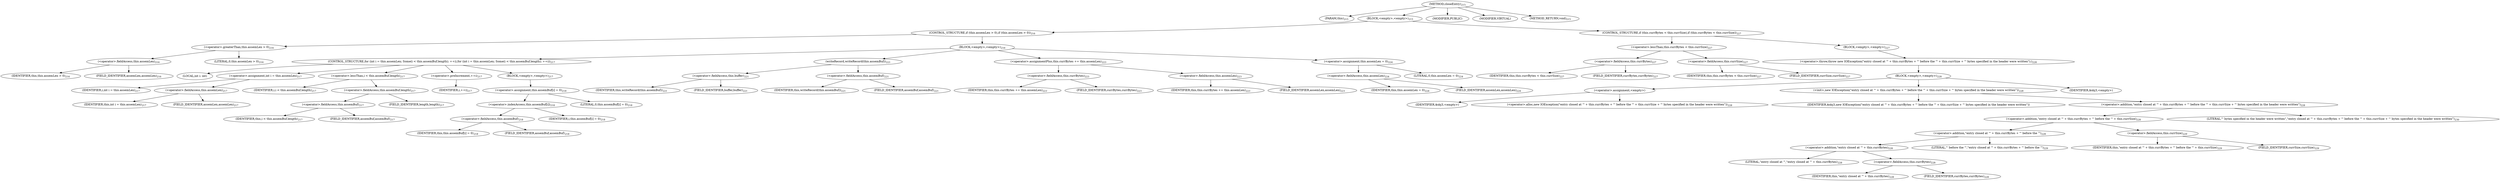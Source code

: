 digraph "closeEntry" {  
"381" [label = <(METHOD,closeEntry)<SUB>215</SUB>> ]
"42" [label = <(PARAM,this)<SUB>215</SUB>> ]
"382" [label = <(BLOCK,&lt;empty&gt;,&lt;empty&gt;)<SUB>215</SUB>> ]
"383" [label = <(CONTROL_STRUCTURE,if (this.assemLen &gt; 0),if (this.assemLen &gt; 0))<SUB>216</SUB>> ]
"384" [label = <(&lt;operator&gt;.greaterThan,this.assemLen &gt; 0)<SUB>216</SUB>> ]
"385" [label = <(&lt;operator&gt;.fieldAccess,this.assemLen)<SUB>216</SUB>> ]
"41" [label = <(IDENTIFIER,this,this.assemLen &gt; 0)<SUB>216</SUB>> ]
"386" [label = <(FIELD_IDENTIFIER,assemLen,assemLen)<SUB>216</SUB>> ]
"387" [label = <(LITERAL,0,this.assemLen &gt; 0)<SUB>216</SUB>> ]
"388" [label = <(BLOCK,&lt;empty&gt;,&lt;empty&gt;)<SUB>216</SUB>> ]
"389" [label = <(CONTROL_STRUCTURE,for (int i = this.assemLen; Some(i &lt; this.assemBuf.length); ++i),for (int i = this.assemLen; Some(i &lt; this.assemBuf.length); ++i))<SUB>217</SUB>> ]
"390" [label = <(LOCAL,int i: int)> ]
"391" [label = <(&lt;operator&gt;.assignment,int i = this.assemLen)<SUB>217</SUB>> ]
"392" [label = <(IDENTIFIER,i,int i = this.assemLen)<SUB>217</SUB>> ]
"393" [label = <(&lt;operator&gt;.fieldAccess,this.assemLen)<SUB>217</SUB>> ]
"43" [label = <(IDENTIFIER,this,int i = this.assemLen)<SUB>217</SUB>> ]
"394" [label = <(FIELD_IDENTIFIER,assemLen,assemLen)<SUB>217</SUB>> ]
"395" [label = <(&lt;operator&gt;.lessThan,i &lt; this.assemBuf.length)<SUB>217</SUB>> ]
"396" [label = <(IDENTIFIER,i,i &lt; this.assemBuf.length)<SUB>217</SUB>> ]
"397" [label = <(&lt;operator&gt;.fieldAccess,this.assemBuf.length)<SUB>217</SUB>> ]
"398" [label = <(&lt;operator&gt;.fieldAccess,this.assemBuf)<SUB>217</SUB>> ]
"44" [label = <(IDENTIFIER,this,i &lt; this.assemBuf.length)<SUB>217</SUB>> ]
"399" [label = <(FIELD_IDENTIFIER,assemBuf,assemBuf)<SUB>217</SUB>> ]
"400" [label = <(FIELD_IDENTIFIER,length,length)<SUB>217</SUB>> ]
"401" [label = <(&lt;operator&gt;.preIncrement,++i)<SUB>217</SUB>> ]
"402" [label = <(IDENTIFIER,i,++i)<SUB>217</SUB>> ]
"403" [label = <(BLOCK,&lt;empty&gt;,&lt;empty&gt;)<SUB>217</SUB>> ]
"404" [label = <(&lt;operator&gt;.assignment,this.assemBuf[i] = 0)<SUB>218</SUB>> ]
"405" [label = <(&lt;operator&gt;.indexAccess,this.assemBuf[i])<SUB>218</SUB>> ]
"406" [label = <(&lt;operator&gt;.fieldAccess,this.assemBuf)<SUB>218</SUB>> ]
"45" [label = <(IDENTIFIER,this,this.assemBuf[i] = 0)<SUB>218</SUB>> ]
"407" [label = <(FIELD_IDENTIFIER,assemBuf,assemBuf)<SUB>218</SUB>> ]
"408" [label = <(IDENTIFIER,i,this.assemBuf[i] = 0)<SUB>218</SUB>> ]
"409" [label = <(LITERAL,0,this.assemBuf[i] = 0)<SUB>218</SUB>> ]
"410" [label = <(writeRecord,writeRecord(this.assemBuf))<SUB>221</SUB>> ]
"411" [label = <(&lt;operator&gt;.fieldAccess,this.buffer)<SUB>221</SUB>> ]
"47" [label = <(IDENTIFIER,this,writeRecord(this.assemBuf))<SUB>221</SUB>> ]
"412" [label = <(FIELD_IDENTIFIER,buffer,buffer)<SUB>221</SUB>> ]
"413" [label = <(&lt;operator&gt;.fieldAccess,this.assemBuf)<SUB>221</SUB>> ]
"46" [label = <(IDENTIFIER,this,writeRecord(this.assemBuf))<SUB>221</SUB>> ]
"414" [label = <(FIELD_IDENTIFIER,assemBuf,assemBuf)<SUB>221</SUB>> ]
"415" [label = <(&lt;operator&gt;.assignmentPlus,this.currBytes += this.assemLen)<SUB>223</SUB>> ]
"416" [label = <(&lt;operator&gt;.fieldAccess,this.currBytes)<SUB>223</SUB>> ]
"48" [label = <(IDENTIFIER,this,this.currBytes += this.assemLen)<SUB>223</SUB>> ]
"417" [label = <(FIELD_IDENTIFIER,currBytes,currBytes)<SUB>223</SUB>> ]
"418" [label = <(&lt;operator&gt;.fieldAccess,this.assemLen)<SUB>223</SUB>> ]
"49" [label = <(IDENTIFIER,this,this.currBytes += this.assemLen)<SUB>223</SUB>> ]
"419" [label = <(FIELD_IDENTIFIER,assemLen,assemLen)<SUB>223</SUB>> ]
"420" [label = <(&lt;operator&gt;.assignment,this.assemLen = 0)<SUB>224</SUB>> ]
"421" [label = <(&lt;operator&gt;.fieldAccess,this.assemLen)<SUB>224</SUB>> ]
"50" [label = <(IDENTIFIER,this,this.assemLen = 0)<SUB>224</SUB>> ]
"422" [label = <(FIELD_IDENTIFIER,assemLen,assemLen)<SUB>224</SUB>> ]
"423" [label = <(LITERAL,0,this.assemLen = 0)<SUB>224</SUB>> ]
"424" [label = <(CONTROL_STRUCTURE,if (this.currBytes &lt; this.currSize),if (this.currBytes &lt; this.currSize))<SUB>227</SUB>> ]
"425" [label = <(&lt;operator&gt;.lessThan,this.currBytes &lt; this.currSize)<SUB>227</SUB>> ]
"426" [label = <(&lt;operator&gt;.fieldAccess,this.currBytes)<SUB>227</SUB>> ]
"51" [label = <(IDENTIFIER,this,this.currBytes &lt; this.currSize)<SUB>227</SUB>> ]
"427" [label = <(FIELD_IDENTIFIER,currBytes,currBytes)<SUB>227</SUB>> ]
"428" [label = <(&lt;operator&gt;.fieldAccess,this.currSize)<SUB>227</SUB>> ]
"52" [label = <(IDENTIFIER,this,this.currBytes &lt; this.currSize)<SUB>227</SUB>> ]
"429" [label = <(FIELD_IDENTIFIER,currSize,currSize)<SUB>227</SUB>> ]
"430" [label = <(BLOCK,&lt;empty&gt;,&lt;empty&gt;)<SUB>227</SUB>> ]
"431" [label = <(&lt;operator&gt;.throw,throw new IOException(&quot;entry closed at '&quot; + this.currBytes + &quot;' before the '&quot; + this.currSize + &quot;' bytes specified in the header were written&quot;);)<SUB>228</SUB>> ]
"432" [label = <(BLOCK,&lt;empty&gt;,&lt;empty&gt;)<SUB>228</SUB>> ]
"433" [label = <(&lt;operator&gt;.assignment,&lt;empty&gt;)> ]
"434" [label = <(IDENTIFIER,$obj3,&lt;empty&gt;)> ]
"435" [label = <(&lt;operator&gt;.alloc,new IOException(&quot;entry closed at '&quot; + this.currBytes + &quot;' before the '&quot; + this.currSize + &quot;' bytes specified in the header were written&quot;))<SUB>228</SUB>> ]
"436" [label = <(&lt;init&gt;,new IOException(&quot;entry closed at '&quot; + this.currBytes + &quot;' before the '&quot; + this.currSize + &quot;' bytes specified in the header were written&quot;))<SUB>228</SUB>> ]
"437" [label = <(IDENTIFIER,$obj3,new IOException(&quot;entry closed at '&quot; + this.currBytes + &quot;' before the '&quot; + this.currSize + &quot;' bytes specified in the header were written&quot;))> ]
"438" [label = <(&lt;operator&gt;.addition,&quot;entry closed at '&quot; + this.currBytes + &quot;' before the '&quot; + this.currSize + &quot;' bytes specified in the header were written&quot;)<SUB>228</SUB>> ]
"439" [label = <(&lt;operator&gt;.addition,&quot;entry closed at '&quot; + this.currBytes + &quot;' before the '&quot; + this.currSize)<SUB>228</SUB>> ]
"440" [label = <(&lt;operator&gt;.addition,&quot;entry closed at '&quot; + this.currBytes + &quot;' before the '&quot;)<SUB>228</SUB>> ]
"441" [label = <(&lt;operator&gt;.addition,&quot;entry closed at '&quot; + this.currBytes)<SUB>228</SUB>> ]
"442" [label = <(LITERAL,&quot;entry closed at '&quot;,&quot;entry closed at '&quot; + this.currBytes)<SUB>228</SUB>> ]
"443" [label = <(&lt;operator&gt;.fieldAccess,this.currBytes)<SUB>228</SUB>> ]
"53" [label = <(IDENTIFIER,this,&quot;entry closed at '&quot; + this.currBytes)<SUB>228</SUB>> ]
"444" [label = <(FIELD_IDENTIFIER,currBytes,currBytes)<SUB>228</SUB>> ]
"445" [label = <(LITERAL,&quot;' before the '&quot;,&quot;entry closed at '&quot; + this.currBytes + &quot;' before the '&quot;)<SUB>229</SUB>> ]
"446" [label = <(&lt;operator&gt;.fieldAccess,this.currSize)<SUB>229</SUB>> ]
"54" [label = <(IDENTIFIER,this,&quot;entry closed at '&quot; + this.currBytes + &quot;' before the '&quot; + this.currSize)<SUB>229</SUB>> ]
"447" [label = <(FIELD_IDENTIFIER,currSize,currSize)<SUB>229</SUB>> ]
"448" [label = <(LITERAL,&quot;' bytes specified in the header were written&quot;,&quot;entry closed at '&quot; + this.currBytes + &quot;' before the '&quot; + this.currSize + &quot;' bytes specified in the header were written&quot;)<SUB>230</SUB>> ]
"449" [label = <(IDENTIFIER,$obj3,&lt;empty&gt;)> ]
"450" [label = <(MODIFIER,PUBLIC)> ]
"451" [label = <(MODIFIER,VIRTUAL)> ]
"452" [label = <(METHOD_RETURN,void)<SUB>215</SUB>> ]
  "381" -> "42" 
  "381" -> "382" 
  "381" -> "450" 
  "381" -> "451" 
  "381" -> "452" 
  "382" -> "383" 
  "382" -> "424" 
  "383" -> "384" 
  "383" -> "388" 
  "384" -> "385" 
  "384" -> "387" 
  "385" -> "41" 
  "385" -> "386" 
  "388" -> "389" 
  "388" -> "410" 
  "388" -> "415" 
  "388" -> "420" 
  "389" -> "390" 
  "389" -> "391" 
  "389" -> "395" 
  "389" -> "401" 
  "389" -> "403" 
  "391" -> "392" 
  "391" -> "393" 
  "393" -> "43" 
  "393" -> "394" 
  "395" -> "396" 
  "395" -> "397" 
  "397" -> "398" 
  "397" -> "400" 
  "398" -> "44" 
  "398" -> "399" 
  "401" -> "402" 
  "403" -> "404" 
  "404" -> "405" 
  "404" -> "409" 
  "405" -> "406" 
  "405" -> "408" 
  "406" -> "45" 
  "406" -> "407" 
  "410" -> "411" 
  "410" -> "413" 
  "411" -> "47" 
  "411" -> "412" 
  "413" -> "46" 
  "413" -> "414" 
  "415" -> "416" 
  "415" -> "418" 
  "416" -> "48" 
  "416" -> "417" 
  "418" -> "49" 
  "418" -> "419" 
  "420" -> "421" 
  "420" -> "423" 
  "421" -> "50" 
  "421" -> "422" 
  "424" -> "425" 
  "424" -> "430" 
  "425" -> "426" 
  "425" -> "428" 
  "426" -> "51" 
  "426" -> "427" 
  "428" -> "52" 
  "428" -> "429" 
  "430" -> "431" 
  "431" -> "432" 
  "432" -> "433" 
  "432" -> "436" 
  "432" -> "449" 
  "433" -> "434" 
  "433" -> "435" 
  "436" -> "437" 
  "436" -> "438" 
  "438" -> "439" 
  "438" -> "448" 
  "439" -> "440" 
  "439" -> "446" 
  "440" -> "441" 
  "440" -> "445" 
  "441" -> "442" 
  "441" -> "443" 
  "443" -> "53" 
  "443" -> "444" 
  "446" -> "54" 
  "446" -> "447" 
}
